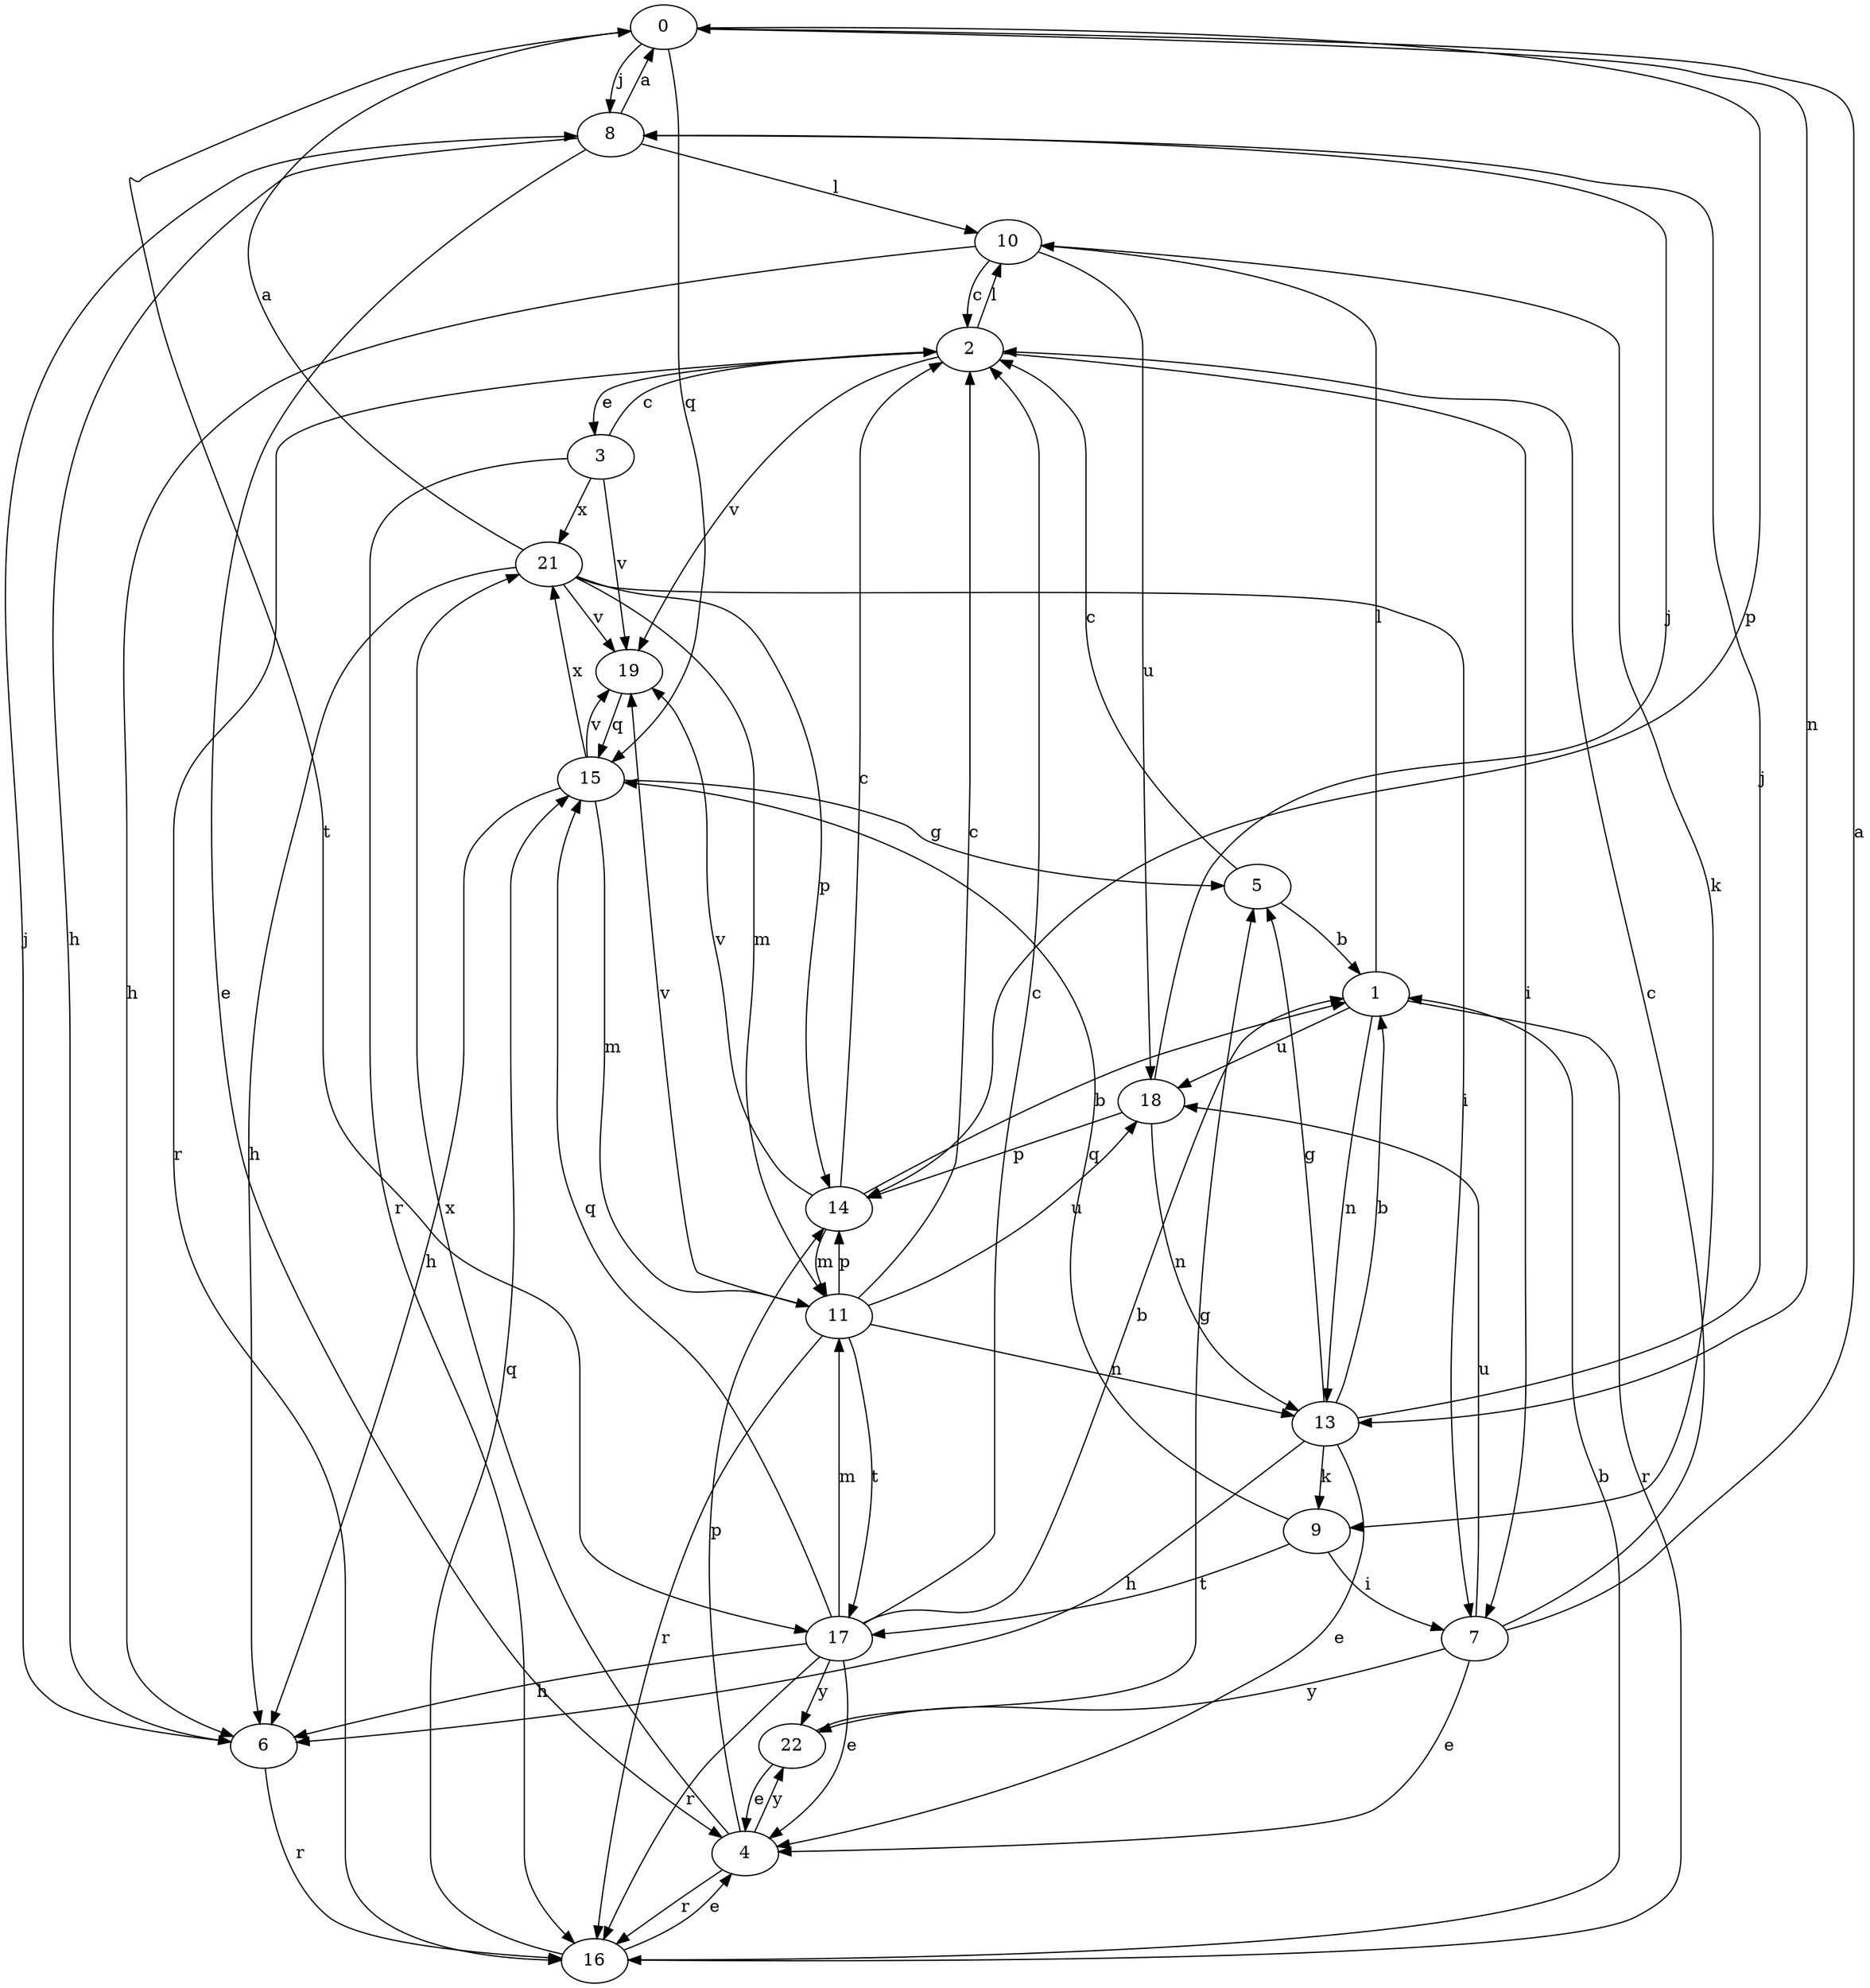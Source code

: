 strict digraph  {
0;
1;
2;
3;
4;
5;
6;
7;
8;
9;
10;
11;
13;
14;
15;
16;
17;
18;
19;
21;
22;
0 -> 8  [label=j];
0 -> 13  [label=n];
0 -> 14  [label=p];
0 -> 15  [label=q];
0 -> 17  [label=t];
1 -> 10  [label=l];
1 -> 13  [label=n];
1 -> 16  [label=r];
1 -> 18  [label=u];
2 -> 3  [label=e];
2 -> 7  [label=i];
2 -> 10  [label=l];
2 -> 16  [label=r];
2 -> 19  [label=v];
3 -> 2  [label=c];
3 -> 16  [label=r];
3 -> 19  [label=v];
3 -> 21  [label=x];
4 -> 14  [label=p];
4 -> 16  [label=r];
4 -> 21  [label=x];
4 -> 22  [label=y];
5 -> 1  [label=b];
5 -> 2  [label=c];
6 -> 8  [label=j];
6 -> 16  [label=r];
7 -> 0  [label=a];
7 -> 2  [label=c];
7 -> 4  [label=e];
7 -> 18  [label=u];
7 -> 22  [label=y];
8 -> 0  [label=a];
8 -> 4  [label=e];
8 -> 6  [label=h];
8 -> 10  [label=l];
9 -> 7  [label=i];
9 -> 15  [label=q];
9 -> 17  [label=t];
10 -> 2  [label=c];
10 -> 6  [label=h];
10 -> 9  [label=k];
10 -> 18  [label=u];
11 -> 2  [label=c];
11 -> 13  [label=n];
11 -> 14  [label=p];
11 -> 16  [label=r];
11 -> 17  [label=t];
11 -> 18  [label=u];
11 -> 19  [label=v];
13 -> 1  [label=b];
13 -> 4  [label=e];
13 -> 5  [label=g];
13 -> 6  [label=h];
13 -> 8  [label=j];
13 -> 9  [label=k];
14 -> 1  [label=b];
14 -> 2  [label=c];
14 -> 11  [label=m];
14 -> 19  [label=v];
15 -> 5  [label=g];
15 -> 6  [label=h];
15 -> 11  [label=m];
15 -> 19  [label=v];
15 -> 21  [label=x];
16 -> 1  [label=b];
16 -> 4  [label=e];
16 -> 15  [label=q];
17 -> 1  [label=b];
17 -> 2  [label=c];
17 -> 4  [label=e];
17 -> 6  [label=h];
17 -> 11  [label=m];
17 -> 15  [label=q];
17 -> 16  [label=r];
17 -> 22  [label=y];
18 -> 8  [label=j];
18 -> 13  [label=n];
18 -> 14  [label=p];
19 -> 15  [label=q];
21 -> 0  [label=a];
21 -> 6  [label=h];
21 -> 7  [label=i];
21 -> 11  [label=m];
21 -> 14  [label=p];
21 -> 19  [label=v];
22 -> 4  [label=e];
22 -> 5  [label=g];
}
